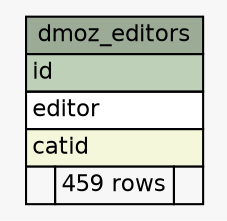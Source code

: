 // dot 2.17.20080109.0540 on Windows Vista 6.0
digraph "dmoz_editors" {
  graph [
    rankdir="RL"
    bgcolor="#f7f7f7"
  ];
  node [
    fontname="Helvetica"
    fontsize="11"
    shape="plaintext"
  ];
  edge [
    arrowsize="0.8"
  ];
  "dmoz_editors" [
    label=<
    <TABLE BORDER="0" CELLBORDER="1" CELLSPACING="0" BGCOLOR="#ffffff">
      <TR><TD PORT="dmoz_editors.heading" COLSPAN="3" BGCOLOR="#9bab96" ALIGN="CENTER">dmoz_editors</TD></TR>
      <TR><TD PORT="id" COLSPAN="3" BGCOLOR="#bed1b8" ALIGN="LEFT">id</TD></TR>
      <TR><TD PORT="editor" COLSPAN="3" ALIGN="LEFT">editor</TD></TR>
      <TR><TD PORT="catid" COLSPAN="3" BGCOLOR="#f4f7da" ALIGN="LEFT">catid</TD></TR>
      <TR><TD ALIGN="LEFT" BGCOLOR="#f7f7f7">  </TD><TD ALIGN="RIGHT" BGCOLOR="#f7f7f7">459 rows</TD><TD ALIGN="RIGHT" BGCOLOR="#f7f7f7">  </TD></TR>
    </TABLE>>
    URL="tables/dmoz_editors.html#"
    tooltip="dmoz_editors"
  ];
}
